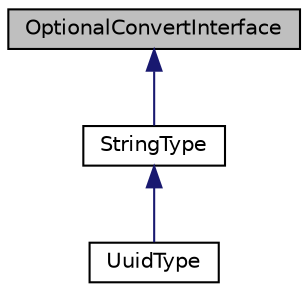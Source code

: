 digraph "OptionalConvertInterface"
{
  edge [fontname="Helvetica",fontsize="10",labelfontname="Helvetica",labelfontsize="10"];
  node [fontname="Helvetica",fontsize="10",shape=record];
  Node1 [label="OptionalConvertInterface",height=0.2,width=0.4,color="black", fillcolor="grey75", style="filled", fontcolor="black"];
  Node1 -> Node2 [dir="back",color="midnightblue",fontsize="10",style="solid",fontname="Helvetica"];
  Node2 [label="StringType",height=0.2,width=0.4,color="black", fillcolor="white", style="filled",URL="$class_cake_1_1_database_1_1_type_1_1_string_type.html"];
  Node2 -> Node3 [dir="back",color="midnightblue",fontsize="10",style="solid",fontname="Helvetica"];
  Node3 [label="UuidType",height=0.2,width=0.4,color="black", fillcolor="white", style="filled",URL="$class_cake_1_1_database_1_1_type_1_1_uuid_type.html"];
}
